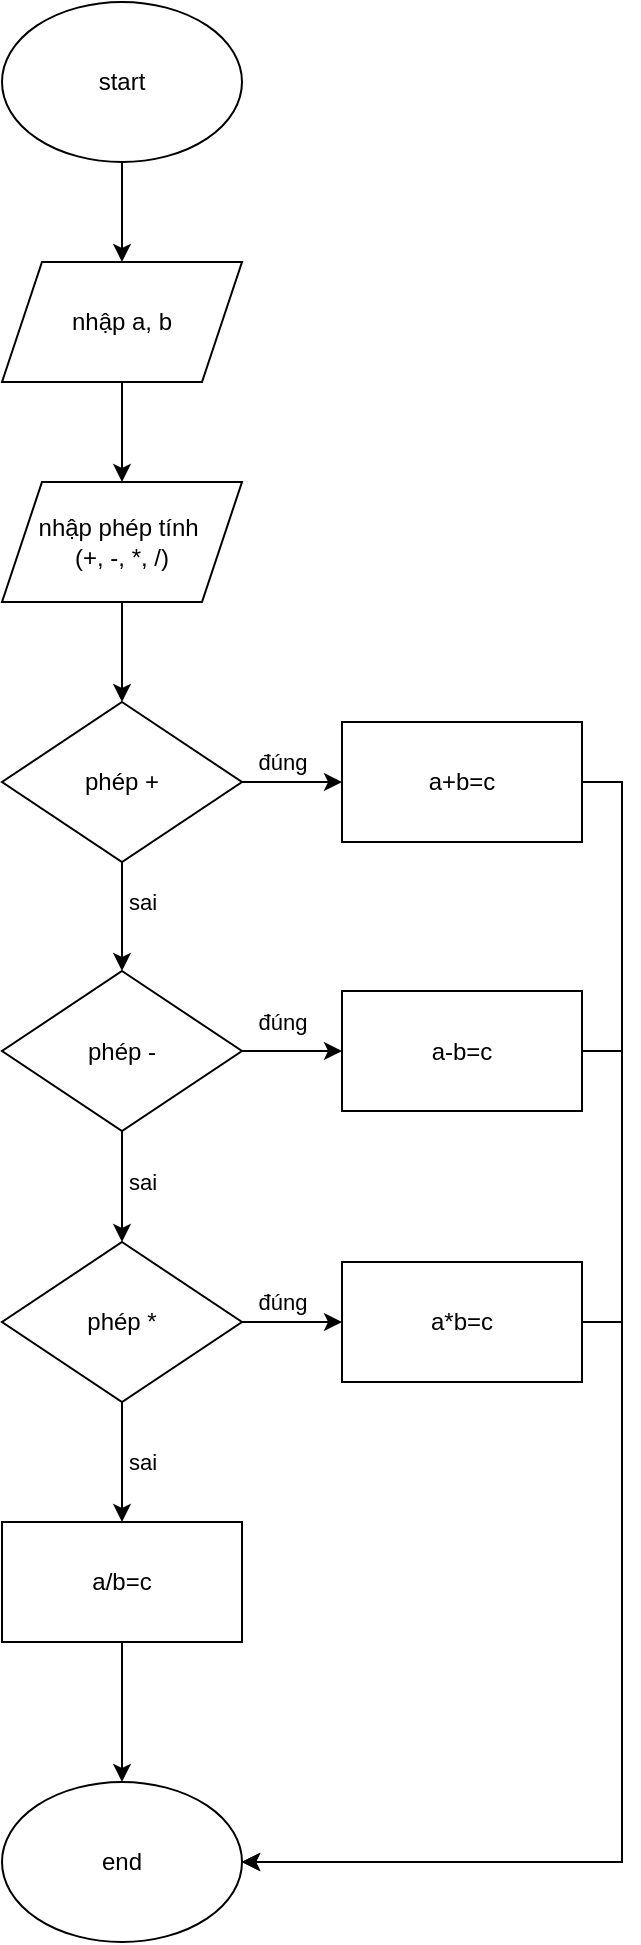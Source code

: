 <mxfile version="24.8.6">
  <diagram id="C5RBs43oDa-KdzZeNtuy" name="Page-1">
    <mxGraphModel dx="658" dy="634" grid="1" gridSize="10" guides="1" tooltips="1" connect="1" arrows="1" fold="1" page="1" pageScale="1" pageWidth="827" pageHeight="1169" math="0" shadow="0">
      <root>
        <mxCell id="WIyWlLk6GJQsqaUBKTNV-0" />
        <mxCell id="WIyWlLk6GJQsqaUBKTNV-1" parent="WIyWlLk6GJQsqaUBKTNV-0" />
        <mxCell id="lhaPuq4jERMVTZvQzloN-2" value="" style="edgeStyle=orthogonalEdgeStyle;rounded=0;orthogonalLoop=1;jettySize=auto;html=1;" edge="1" parent="WIyWlLk6GJQsqaUBKTNV-1" source="lhaPuq4jERMVTZvQzloN-0" target="lhaPuq4jERMVTZvQzloN-1">
          <mxGeometry relative="1" as="geometry" />
        </mxCell>
        <mxCell id="lhaPuq4jERMVTZvQzloN-0" value="start" style="ellipse;whiteSpace=wrap;html=1;" vertex="1" parent="WIyWlLk6GJQsqaUBKTNV-1">
          <mxGeometry x="360" y="60" width="120" height="80" as="geometry" />
        </mxCell>
        <mxCell id="lhaPuq4jERMVTZvQzloN-4" value="" style="edgeStyle=orthogonalEdgeStyle;rounded=0;orthogonalLoop=1;jettySize=auto;html=1;" edge="1" parent="WIyWlLk6GJQsqaUBKTNV-1" source="lhaPuq4jERMVTZvQzloN-1" target="lhaPuq4jERMVTZvQzloN-3">
          <mxGeometry relative="1" as="geometry" />
        </mxCell>
        <mxCell id="lhaPuq4jERMVTZvQzloN-1" value="nhập a, b" style="shape=parallelogram;perimeter=parallelogramPerimeter;whiteSpace=wrap;html=1;fixedSize=1;" vertex="1" parent="WIyWlLk6GJQsqaUBKTNV-1">
          <mxGeometry x="360" y="190" width="120" height="60" as="geometry" />
        </mxCell>
        <mxCell id="lhaPuq4jERMVTZvQzloN-6" value="" style="edgeStyle=orthogonalEdgeStyle;rounded=0;orthogonalLoop=1;jettySize=auto;html=1;" edge="1" parent="WIyWlLk6GJQsqaUBKTNV-1" source="lhaPuq4jERMVTZvQzloN-3" target="lhaPuq4jERMVTZvQzloN-5">
          <mxGeometry relative="1" as="geometry" />
        </mxCell>
        <mxCell id="lhaPuq4jERMVTZvQzloN-3" value="nhập phép tính&amp;nbsp;&lt;div&gt;(+, -, *, /)&lt;/div&gt;" style="shape=parallelogram;perimeter=parallelogramPerimeter;whiteSpace=wrap;html=1;fixedSize=1;" vertex="1" parent="WIyWlLk6GJQsqaUBKTNV-1">
          <mxGeometry x="360" y="300" width="120" height="60" as="geometry" />
        </mxCell>
        <mxCell id="lhaPuq4jERMVTZvQzloN-8" value="đúng" style="edgeStyle=orthogonalEdgeStyle;rounded=0;orthogonalLoop=1;jettySize=auto;html=1;" edge="1" parent="WIyWlLk6GJQsqaUBKTNV-1" source="lhaPuq4jERMVTZvQzloN-5" target="lhaPuq4jERMVTZvQzloN-7">
          <mxGeometry x="-0.2" y="10" relative="1" as="geometry">
            <mxPoint as="offset" />
          </mxGeometry>
        </mxCell>
        <mxCell id="lhaPuq4jERMVTZvQzloN-10" value="sai" style="edgeStyle=orthogonalEdgeStyle;rounded=0;orthogonalLoop=1;jettySize=auto;html=1;" edge="1" parent="WIyWlLk6GJQsqaUBKTNV-1" source="lhaPuq4jERMVTZvQzloN-5" target="lhaPuq4jERMVTZvQzloN-9">
          <mxGeometry x="-0.266" y="10" relative="1" as="geometry">
            <mxPoint as="offset" />
          </mxGeometry>
        </mxCell>
        <mxCell id="lhaPuq4jERMVTZvQzloN-5" value="phép +" style="rhombus;whiteSpace=wrap;html=1;" vertex="1" parent="WIyWlLk6GJQsqaUBKTNV-1">
          <mxGeometry x="360" y="410" width="120" height="80" as="geometry" />
        </mxCell>
        <mxCell id="lhaPuq4jERMVTZvQzloN-25" style="edgeStyle=orthogonalEdgeStyle;rounded=0;orthogonalLoop=1;jettySize=auto;html=1;exitX=1;exitY=0.5;exitDx=0;exitDy=0;entryX=1;entryY=0.5;entryDx=0;entryDy=0;" edge="1" parent="WIyWlLk6GJQsqaUBKTNV-1" source="lhaPuq4jERMVTZvQzloN-7" target="lhaPuq4jERMVTZvQzloN-21">
          <mxGeometry relative="1" as="geometry" />
        </mxCell>
        <mxCell id="lhaPuq4jERMVTZvQzloN-7" value="a+b=c" style="whiteSpace=wrap;html=1;" vertex="1" parent="WIyWlLk6GJQsqaUBKTNV-1">
          <mxGeometry x="530" y="420" width="120" height="60" as="geometry" />
        </mxCell>
        <mxCell id="lhaPuq4jERMVTZvQzloN-12" value="đúng" style="edgeStyle=orthogonalEdgeStyle;rounded=0;orthogonalLoop=1;jettySize=auto;html=1;" edge="1" parent="WIyWlLk6GJQsqaUBKTNV-1" source="lhaPuq4jERMVTZvQzloN-9" target="lhaPuq4jERMVTZvQzloN-11">
          <mxGeometry x="-0.2" y="15" relative="1" as="geometry">
            <mxPoint as="offset" />
          </mxGeometry>
        </mxCell>
        <mxCell id="lhaPuq4jERMVTZvQzloN-14" value="sai" style="edgeStyle=orthogonalEdgeStyle;rounded=0;orthogonalLoop=1;jettySize=auto;html=1;" edge="1" parent="WIyWlLk6GJQsqaUBKTNV-1" source="lhaPuq4jERMVTZvQzloN-9" target="lhaPuq4jERMVTZvQzloN-13">
          <mxGeometry x="-0.081" y="10" relative="1" as="geometry">
            <mxPoint as="offset" />
          </mxGeometry>
        </mxCell>
        <mxCell id="lhaPuq4jERMVTZvQzloN-9" value="phép -" style="rhombus;whiteSpace=wrap;html=1;" vertex="1" parent="WIyWlLk6GJQsqaUBKTNV-1">
          <mxGeometry x="360" y="544.5" width="120" height="80" as="geometry" />
        </mxCell>
        <mxCell id="lhaPuq4jERMVTZvQzloN-24" style="edgeStyle=orthogonalEdgeStyle;rounded=0;orthogonalLoop=1;jettySize=auto;html=1;exitX=1;exitY=0.5;exitDx=0;exitDy=0;entryX=1;entryY=0.5;entryDx=0;entryDy=0;" edge="1" parent="WIyWlLk6GJQsqaUBKTNV-1" source="lhaPuq4jERMVTZvQzloN-11" target="lhaPuq4jERMVTZvQzloN-21">
          <mxGeometry relative="1" as="geometry" />
        </mxCell>
        <mxCell id="lhaPuq4jERMVTZvQzloN-11" value="a-b=c" style="whiteSpace=wrap;html=1;" vertex="1" parent="WIyWlLk6GJQsqaUBKTNV-1">
          <mxGeometry x="530" y="554.5" width="120" height="60" as="geometry" />
        </mxCell>
        <mxCell id="lhaPuq4jERMVTZvQzloN-16" value="đúng" style="edgeStyle=orthogonalEdgeStyle;rounded=0;orthogonalLoop=1;jettySize=auto;html=1;" edge="1" parent="WIyWlLk6GJQsqaUBKTNV-1" source="lhaPuq4jERMVTZvQzloN-13" target="lhaPuq4jERMVTZvQzloN-15">
          <mxGeometry x="-0.2" y="10" relative="1" as="geometry">
            <mxPoint as="offset" />
          </mxGeometry>
        </mxCell>
        <mxCell id="lhaPuq4jERMVTZvQzloN-20" value="sai" style="edgeStyle=orthogonalEdgeStyle;rounded=0;orthogonalLoop=1;jettySize=auto;html=1;" edge="1" parent="WIyWlLk6GJQsqaUBKTNV-1" source="lhaPuq4jERMVTZvQzloN-13" target="lhaPuq4jERMVTZvQzloN-19">
          <mxGeometry y="10" relative="1" as="geometry">
            <mxPoint as="offset" />
          </mxGeometry>
        </mxCell>
        <mxCell id="lhaPuq4jERMVTZvQzloN-13" value="phép *" style="rhombus;whiteSpace=wrap;html=1;" vertex="1" parent="WIyWlLk6GJQsqaUBKTNV-1">
          <mxGeometry x="360" y="680" width="120" height="80" as="geometry" />
        </mxCell>
        <mxCell id="lhaPuq4jERMVTZvQzloN-23" style="edgeStyle=orthogonalEdgeStyle;rounded=0;orthogonalLoop=1;jettySize=auto;html=1;exitX=1;exitY=0.5;exitDx=0;exitDy=0;entryX=1;entryY=0.5;entryDx=0;entryDy=0;" edge="1" parent="WIyWlLk6GJQsqaUBKTNV-1" source="lhaPuq4jERMVTZvQzloN-15" target="lhaPuq4jERMVTZvQzloN-21">
          <mxGeometry relative="1" as="geometry" />
        </mxCell>
        <mxCell id="lhaPuq4jERMVTZvQzloN-15" value="a*b=c" style="whiteSpace=wrap;html=1;" vertex="1" parent="WIyWlLk6GJQsqaUBKTNV-1">
          <mxGeometry x="530" y="690" width="120" height="60" as="geometry" />
        </mxCell>
        <mxCell id="lhaPuq4jERMVTZvQzloN-22" value="" style="edgeStyle=orthogonalEdgeStyle;rounded=0;orthogonalLoop=1;jettySize=auto;html=1;" edge="1" parent="WIyWlLk6GJQsqaUBKTNV-1" source="lhaPuq4jERMVTZvQzloN-19" target="lhaPuq4jERMVTZvQzloN-21">
          <mxGeometry relative="1" as="geometry" />
        </mxCell>
        <mxCell id="lhaPuq4jERMVTZvQzloN-19" value="a/b=c" style="whiteSpace=wrap;html=1;" vertex="1" parent="WIyWlLk6GJQsqaUBKTNV-1">
          <mxGeometry x="360" y="820" width="120" height="60" as="geometry" />
        </mxCell>
        <mxCell id="lhaPuq4jERMVTZvQzloN-21" value="end" style="ellipse;whiteSpace=wrap;html=1;" vertex="1" parent="WIyWlLk6GJQsqaUBKTNV-1">
          <mxGeometry x="360" y="950" width="120" height="80" as="geometry" />
        </mxCell>
      </root>
    </mxGraphModel>
  </diagram>
</mxfile>
